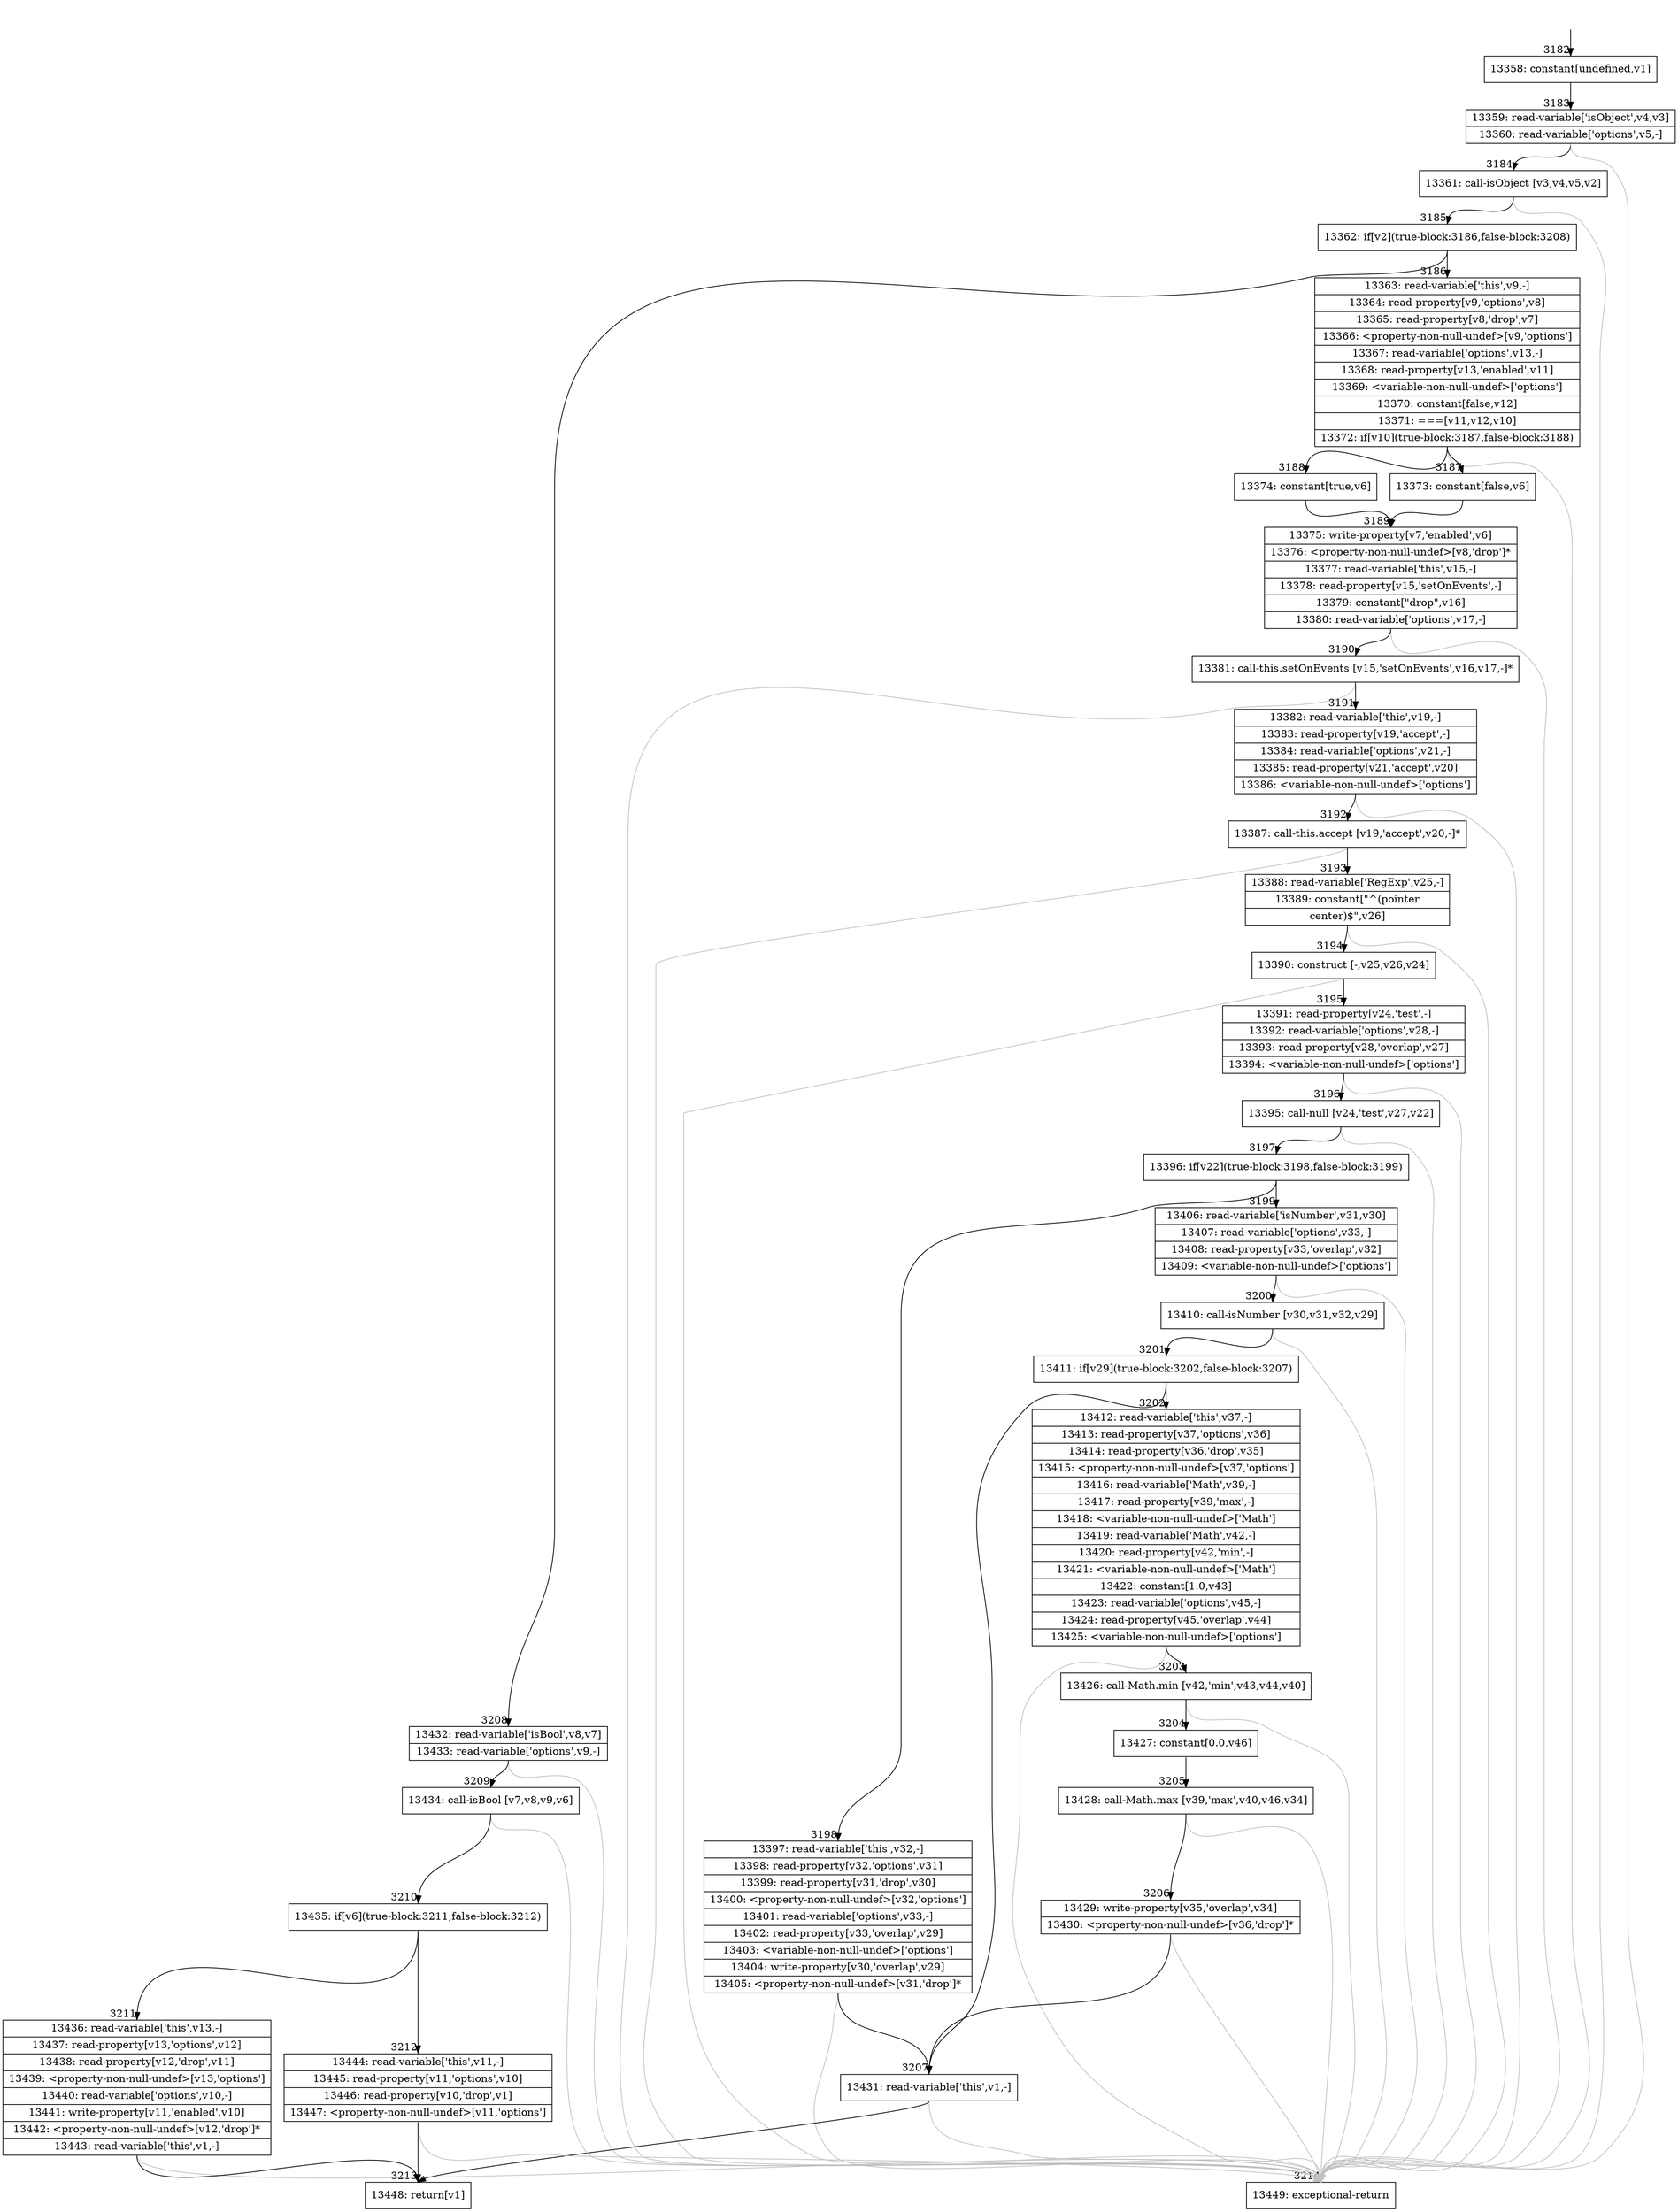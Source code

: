 digraph {
rankdir="TD"
BB_entry133[shape=none,label=""];
BB_entry133 -> BB3182 [tailport=s, headport=n, headlabel="    3182"]
BB3182 [shape=record label="{13358: constant[undefined,v1]}" ] 
BB3182 -> BB3183 [tailport=s, headport=n, headlabel="      3183"]
BB3183 [shape=record label="{13359: read-variable['isObject',v4,v3]|13360: read-variable['options',v5,-]}" ] 
BB3183 -> BB3184 [tailport=s, headport=n, headlabel="      3184"]
BB3183 -> BB3214 [tailport=s, headport=n, color=gray, headlabel="      3214"]
BB3184 [shape=record label="{13361: call-isObject [v3,v4,v5,v2]}" ] 
BB3184 -> BB3185 [tailport=s, headport=n, headlabel="      3185"]
BB3184 -> BB3214 [tailport=s, headport=n, color=gray]
BB3185 [shape=record label="{13362: if[v2](true-block:3186,false-block:3208)}" ] 
BB3185 -> BB3186 [tailport=s, headport=n, headlabel="      3186"]
BB3185 -> BB3208 [tailport=s, headport=n, headlabel="      3208"]
BB3186 [shape=record label="{13363: read-variable['this',v9,-]|13364: read-property[v9,'options',v8]|13365: read-property[v8,'drop',v7]|13366: \<property-non-null-undef\>[v9,'options']|13367: read-variable['options',v13,-]|13368: read-property[v13,'enabled',v11]|13369: \<variable-non-null-undef\>['options']|13370: constant[false,v12]|13371: ===[v11,v12,v10]|13372: if[v10](true-block:3187,false-block:3188)}" ] 
BB3186 -> BB3187 [tailport=s, headport=n, headlabel="      3187"]
BB3186 -> BB3188 [tailport=s, headport=n, headlabel="      3188"]
BB3186 -> BB3214 [tailport=s, headport=n, color=gray]
BB3187 [shape=record label="{13373: constant[false,v6]}" ] 
BB3187 -> BB3189 [tailport=s, headport=n, headlabel="      3189"]
BB3188 [shape=record label="{13374: constant[true,v6]}" ] 
BB3188 -> BB3189 [tailport=s, headport=n]
BB3189 [shape=record label="{13375: write-property[v7,'enabled',v6]|13376: \<property-non-null-undef\>[v8,'drop']*|13377: read-variable['this',v15,-]|13378: read-property[v15,'setOnEvents',-]|13379: constant[\"drop\",v16]|13380: read-variable['options',v17,-]}" ] 
BB3189 -> BB3190 [tailport=s, headport=n, headlabel="      3190"]
BB3189 -> BB3214 [tailport=s, headport=n, color=gray]
BB3190 [shape=record label="{13381: call-this.setOnEvents [v15,'setOnEvents',v16,v17,-]*}" ] 
BB3190 -> BB3191 [tailport=s, headport=n, headlabel="      3191"]
BB3190 -> BB3214 [tailport=s, headport=n, color=gray]
BB3191 [shape=record label="{13382: read-variable['this',v19,-]|13383: read-property[v19,'accept',-]|13384: read-variable['options',v21,-]|13385: read-property[v21,'accept',v20]|13386: \<variable-non-null-undef\>['options']}" ] 
BB3191 -> BB3192 [tailport=s, headport=n, headlabel="      3192"]
BB3191 -> BB3214 [tailport=s, headport=n, color=gray]
BB3192 [shape=record label="{13387: call-this.accept [v19,'accept',v20,-]*}" ] 
BB3192 -> BB3193 [tailport=s, headport=n, headlabel="      3193"]
BB3192 -> BB3214 [tailport=s, headport=n, color=gray]
BB3193 [shape=record label="{13388: read-variable['RegExp',v25,-]|13389: constant[\"^(pointer|center)$\",v26]}" ] 
BB3193 -> BB3194 [tailport=s, headport=n, headlabel="      3194"]
BB3193 -> BB3214 [tailport=s, headport=n, color=gray]
BB3194 [shape=record label="{13390: construct [-,v25,v26,v24]}" ] 
BB3194 -> BB3195 [tailport=s, headport=n, headlabel="      3195"]
BB3194 -> BB3214 [tailport=s, headport=n, color=gray]
BB3195 [shape=record label="{13391: read-property[v24,'test',-]|13392: read-variable['options',v28,-]|13393: read-property[v28,'overlap',v27]|13394: \<variable-non-null-undef\>['options']}" ] 
BB3195 -> BB3196 [tailport=s, headport=n, headlabel="      3196"]
BB3195 -> BB3214 [tailport=s, headport=n, color=gray]
BB3196 [shape=record label="{13395: call-null [v24,'test',v27,v22]}" ] 
BB3196 -> BB3197 [tailport=s, headport=n, headlabel="      3197"]
BB3196 -> BB3214 [tailport=s, headport=n, color=gray]
BB3197 [shape=record label="{13396: if[v22](true-block:3198,false-block:3199)}" ] 
BB3197 -> BB3198 [tailport=s, headport=n, headlabel="      3198"]
BB3197 -> BB3199 [tailport=s, headport=n, headlabel="      3199"]
BB3198 [shape=record label="{13397: read-variable['this',v32,-]|13398: read-property[v32,'options',v31]|13399: read-property[v31,'drop',v30]|13400: \<property-non-null-undef\>[v32,'options']|13401: read-variable['options',v33,-]|13402: read-property[v33,'overlap',v29]|13403: \<variable-non-null-undef\>['options']|13404: write-property[v30,'overlap',v29]|13405: \<property-non-null-undef\>[v31,'drop']*}" ] 
BB3198 -> BB3207 [tailport=s, headport=n, headlabel="      3207"]
BB3198 -> BB3214 [tailport=s, headport=n, color=gray]
BB3199 [shape=record label="{13406: read-variable['isNumber',v31,v30]|13407: read-variable['options',v33,-]|13408: read-property[v33,'overlap',v32]|13409: \<variable-non-null-undef\>['options']}" ] 
BB3199 -> BB3200 [tailport=s, headport=n, headlabel="      3200"]
BB3199 -> BB3214 [tailport=s, headport=n, color=gray]
BB3200 [shape=record label="{13410: call-isNumber [v30,v31,v32,v29]}" ] 
BB3200 -> BB3201 [tailport=s, headport=n, headlabel="      3201"]
BB3200 -> BB3214 [tailport=s, headport=n, color=gray]
BB3201 [shape=record label="{13411: if[v29](true-block:3202,false-block:3207)}" ] 
BB3201 -> BB3202 [tailport=s, headport=n, headlabel="      3202"]
BB3201 -> BB3207 [tailport=s, headport=n]
BB3202 [shape=record label="{13412: read-variable['this',v37,-]|13413: read-property[v37,'options',v36]|13414: read-property[v36,'drop',v35]|13415: \<property-non-null-undef\>[v37,'options']|13416: read-variable['Math',v39,-]|13417: read-property[v39,'max',-]|13418: \<variable-non-null-undef\>['Math']|13419: read-variable['Math',v42,-]|13420: read-property[v42,'min',-]|13421: \<variable-non-null-undef\>['Math']|13422: constant[1.0,v43]|13423: read-variable['options',v45,-]|13424: read-property[v45,'overlap',v44]|13425: \<variable-non-null-undef\>['options']}" ] 
BB3202 -> BB3203 [tailport=s, headport=n, headlabel="      3203"]
BB3202 -> BB3214 [tailport=s, headport=n, color=gray]
BB3203 [shape=record label="{13426: call-Math.min [v42,'min',v43,v44,v40]}" ] 
BB3203 -> BB3204 [tailport=s, headport=n, headlabel="      3204"]
BB3203 -> BB3214 [tailport=s, headport=n, color=gray]
BB3204 [shape=record label="{13427: constant[0.0,v46]}" ] 
BB3204 -> BB3205 [tailport=s, headport=n, headlabel="      3205"]
BB3205 [shape=record label="{13428: call-Math.max [v39,'max',v40,v46,v34]}" ] 
BB3205 -> BB3206 [tailport=s, headport=n, headlabel="      3206"]
BB3205 -> BB3214 [tailport=s, headport=n, color=gray]
BB3206 [shape=record label="{13429: write-property[v35,'overlap',v34]|13430: \<property-non-null-undef\>[v36,'drop']*}" ] 
BB3206 -> BB3207 [tailport=s, headport=n]
BB3206 -> BB3214 [tailport=s, headport=n, color=gray]
BB3207 [shape=record label="{13431: read-variable['this',v1,-]}" ] 
BB3207 -> BB3213 [tailport=s, headport=n, headlabel="      3213"]
BB3207 -> BB3214 [tailport=s, headport=n, color=gray]
BB3208 [shape=record label="{13432: read-variable['isBool',v8,v7]|13433: read-variable['options',v9,-]}" ] 
BB3208 -> BB3209 [tailport=s, headport=n, headlabel="      3209"]
BB3208 -> BB3214 [tailport=s, headport=n, color=gray]
BB3209 [shape=record label="{13434: call-isBool [v7,v8,v9,v6]}" ] 
BB3209 -> BB3210 [tailport=s, headport=n, headlabel="      3210"]
BB3209 -> BB3214 [tailport=s, headport=n, color=gray]
BB3210 [shape=record label="{13435: if[v6](true-block:3211,false-block:3212)}" ] 
BB3210 -> BB3211 [tailport=s, headport=n, headlabel="      3211"]
BB3210 -> BB3212 [tailport=s, headport=n, headlabel="      3212"]
BB3211 [shape=record label="{13436: read-variable['this',v13,-]|13437: read-property[v13,'options',v12]|13438: read-property[v12,'drop',v11]|13439: \<property-non-null-undef\>[v13,'options']|13440: read-variable['options',v10,-]|13441: write-property[v11,'enabled',v10]|13442: \<property-non-null-undef\>[v12,'drop']*|13443: read-variable['this',v1,-]}" ] 
BB3211 -> BB3213 [tailport=s, headport=n]
BB3211 -> BB3214 [tailport=s, headport=n, color=gray]
BB3212 [shape=record label="{13444: read-variable['this',v11,-]|13445: read-property[v11,'options',v10]|13446: read-property[v10,'drop',v1]|13447: \<property-non-null-undef\>[v11,'options']}" ] 
BB3212 -> BB3213 [tailport=s, headport=n]
BB3212 -> BB3214 [tailport=s, headport=n, color=gray]
BB3213 [shape=record label="{13448: return[v1]}" ] 
BB3214 [shape=record label="{13449: exceptional-return}" ] 
//#$~ 4034
}

